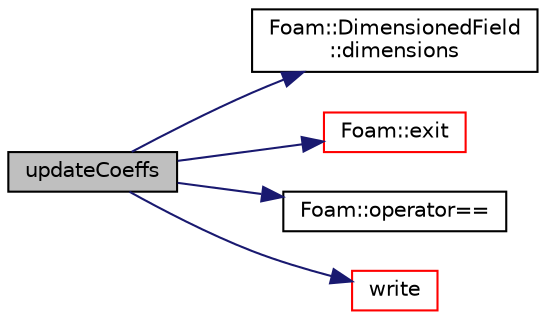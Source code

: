 digraph "updateCoeffs"
{
  bgcolor="transparent";
  edge [fontname="Helvetica",fontsize="10",labelfontname="Helvetica",labelfontsize="10"];
  node [fontname="Helvetica",fontsize="10",shape=record];
  rankdir="LR";
  Node115 [label="updateCoeffs",height=0.2,width=0.4,color="black", fillcolor="grey75", style="filled", fontcolor="black"];
  Node115 -> Node116 [color="midnightblue",fontsize="10",style="solid",fontname="Helvetica"];
  Node116 [label="Foam::DimensionedField\l::dimensions",height=0.2,width=0.4,color="black",URL="$a27497.html#a512673c2674ca2d38885f1bb5f6994fb",tooltip="Return dimensions. "];
  Node115 -> Node117 [color="midnightblue",fontsize="10",style="solid",fontname="Helvetica"];
  Node117 [label="Foam::exit",height=0.2,width=0.4,color="red",URL="$a21851.html#a06ca7250d8e89caf05243ec094843642"];
  Node115 -> Node166 [color="midnightblue",fontsize="10",style="solid",fontname="Helvetica"];
  Node166 [label="Foam::operator==",height=0.2,width=0.4,color="black",URL="$a21851.html#a28a45d2e3cca6152b024de57575abbf1"];
  Node115 -> Node167 [color="midnightblue",fontsize="10",style="solid",fontname="Helvetica"];
  Node167 [label="write",height=0.2,width=0.4,color="red",URL="$a23025.html#a293fdfec8bdfbd5c3913ab4c9f3454ff",tooltip="Write. "];
}
